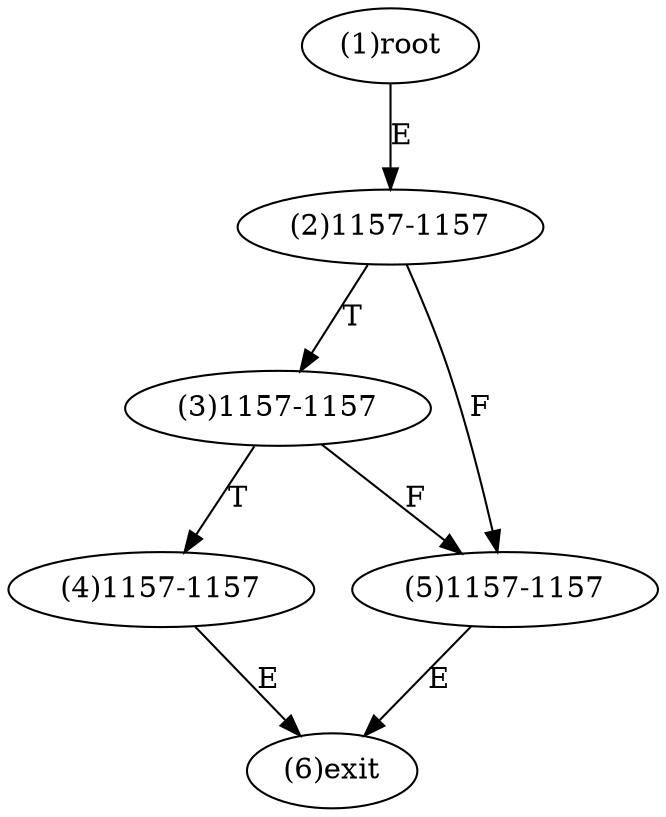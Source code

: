 digraph "" { 
1[ label="(1)root"];
2[ label="(2)1157-1157"];
3[ label="(3)1157-1157"];
4[ label="(4)1157-1157"];
5[ label="(5)1157-1157"];
6[ label="(6)exit"];
1->2[ label="E"];
2->5[ label="F"];
2->3[ label="T"];
3->5[ label="F"];
3->4[ label="T"];
4->6[ label="E"];
5->6[ label="E"];
}